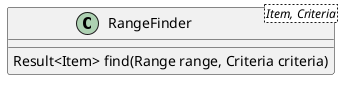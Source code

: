 @startuml
class RangeFinder<Item, Criteria> {
  Result<Item> find(Range range, Criteria criteria)
}
@enduml